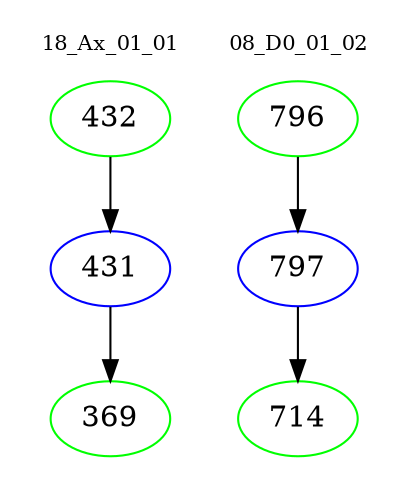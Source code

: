 digraph{
subgraph cluster_0 {
color = white
label = "18_Ax_01_01";
fontsize=10;
T0_432 [label="432", color="green"]
T0_432 -> T0_431 [color="black"]
T0_431 [label="431", color="blue"]
T0_431 -> T0_369 [color="black"]
T0_369 [label="369", color="green"]
}
subgraph cluster_1 {
color = white
label = "08_D0_01_02";
fontsize=10;
T1_796 [label="796", color="green"]
T1_796 -> T1_797 [color="black"]
T1_797 [label="797", color="blue"]
T1_797 -> T1_714 [color="black"]
T1_714 [label="714", color="green"]
}
}
